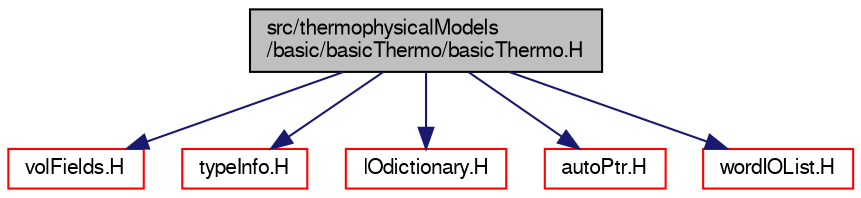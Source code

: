 digraph "src/thermophysicalModels/basic/basicThermo/basicThermo.H"
{
  bgcolor="transparent";
  edge [fontname="FreeSans",fontsize="10",labelfontname="FreeSans",labelfontsize="10"];
  node [fontname="FreeSans",fontsize="10",shape=record];
  Node0 [label="src/thermophysicalModels\l/basic/basicThermo/basicThermo.H",height=0.2,width=0.4,color="black", fillcolor="grey75", style="filled", fontcolor="black"];
  Node0 -> Node1 [color="midnightblue",fontsize="10",style="solid",fontname="FreeSans"];
  Node1 [label="volFields.H",height=0.2,width=0.4,color="red",URL="$a02750.html"];
  Node0 -> Node21 [color="midnightblue",fontsize="10",style="solid",fontname="FreeSans"];
  Node21 [label="typeInfo.H",height=0.2,width=0.4,color="red",URL="$a09341.html"];
  Node0 -> Node288 [color="midnightblue",fontsize="10",style="solid",fontname="FreeSans"];
  Node288 [label="IOdictionary.H",height=0.2,width=0.4,color="red",URL="$a09023.html"];
  Node0 -> Node50 [color="midnightblue",fontsize="10",style="solid",fontname="FreeSans"];
  Node50 [label="autoPtr.H",height=0.2,width=0.4,color="red",URL="$a11078.html"];
  Node0 -> Node300 [color="midnightblue",fontsize="10",style="solid",fontname="FreeSans"];
  Node300 [label="wordIOList.H",height=0.2,width=0.4,color="red",URL="$a12674.html"];
}

